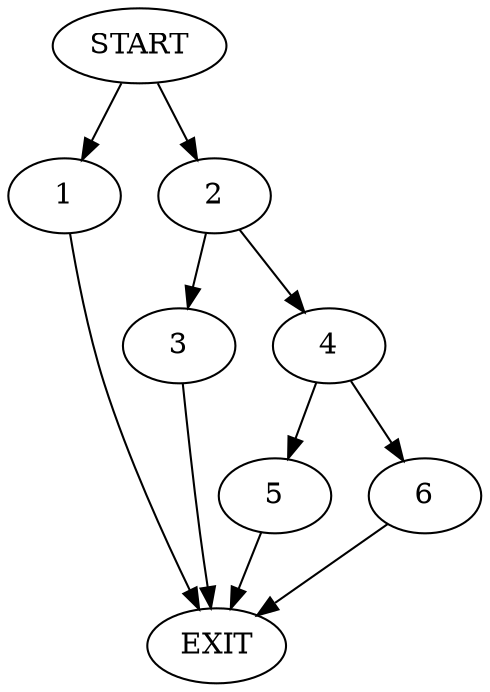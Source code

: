 digraph {
0 [label="START"]
7 [label="EXIT"]
0 -> 1
1 -> 7
0 -> 2
2 -> 3
2 -> 4
3 -> 7
4 -> 5
4 -> 6
6 -> 7
5 -> 7
}
